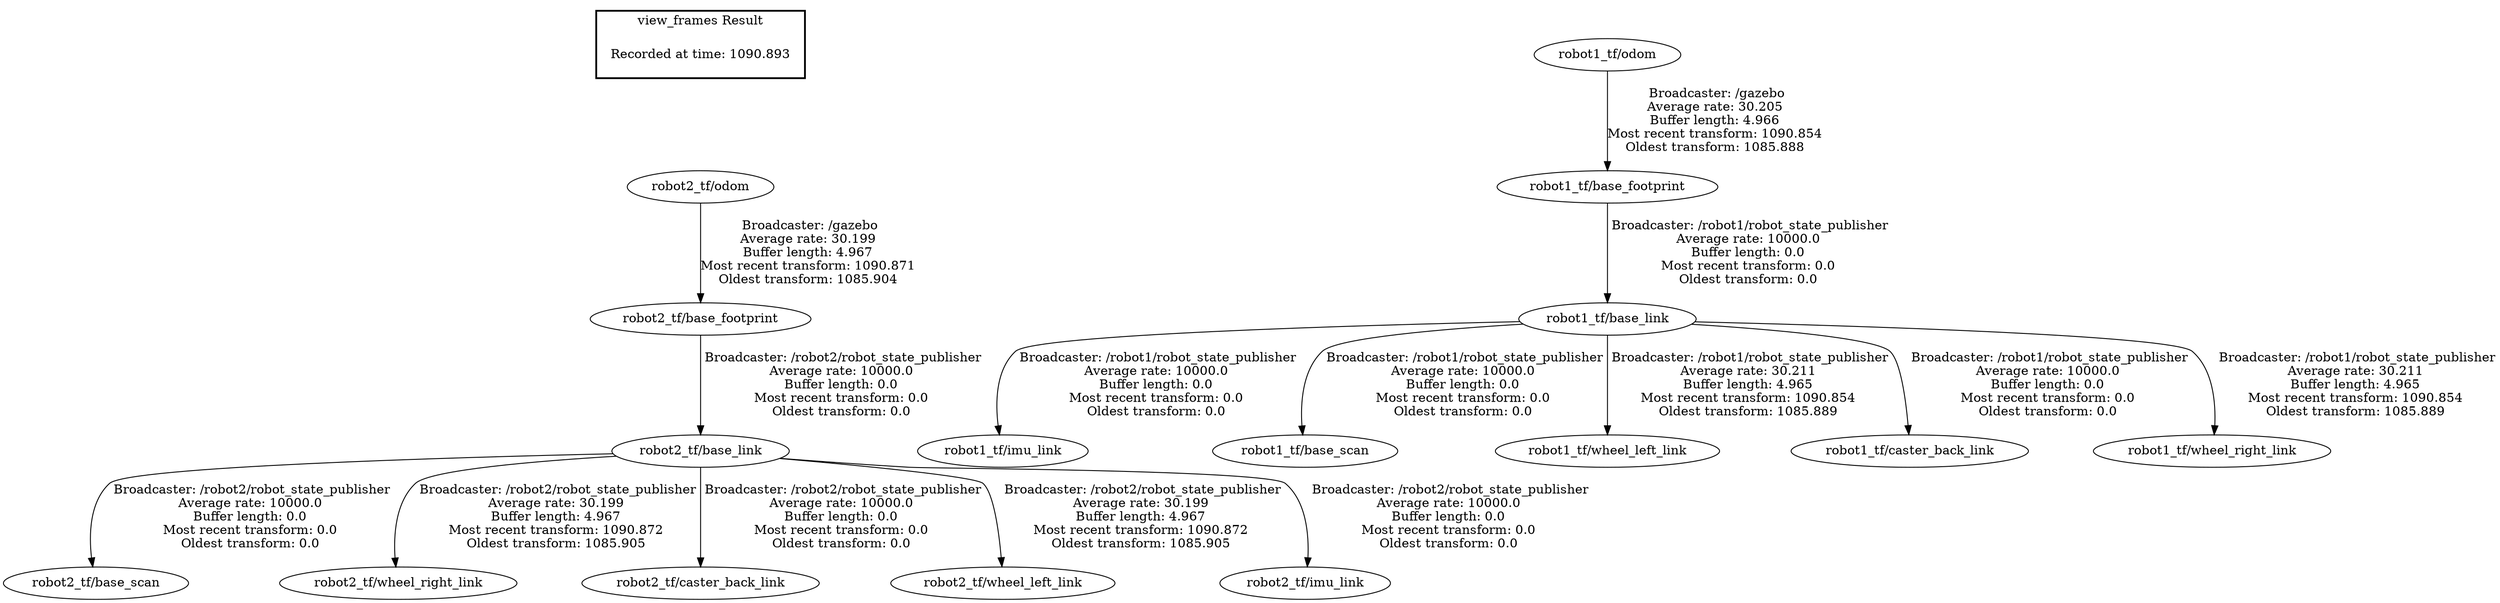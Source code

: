digraph G {
"robot2_tf/base_link" -> "robot2_tf/base_scan"[label=" Broadcaster: /robot2/robot_state_publisher\nAverage rate: 10000.0\nBuffer length: 0.0\nMost recent transform: 0.0\nOldest transform: 0.0\n"];
"robot1_tf/base_link" -> "robot1_tf/imu_link"[label=" Broadcaster: /robot1/robot_state_publisher\nAverage rate: 10000.0\nBuffer length: 0.0\nMost recent transform: 0.0\nOldest transform: 0.0\n"];
"robot1_tf/base_link" -> "robot1_tf/base_scan"[label=" Broadcaster: /robot1/robot_state_publisher\nAverage rate: 10000.0\nBuffer length: 0.0\nMost recent transform: 0.0\nOldest transform: 0.0\n"];
"robot1_tf/odom" -> "robot1_tf/base_footprint"[label=" Broadcaster: /gazebo\nAverage rate: 30.205\nBuffer length: 4.966\nMost recent transform: 1090.854\nOldest transform: 1085.888\n"];
"robot1_tf/base_link" -> "robot1_tf/wheel_left_link"[label=" Broadcaster: /robot1/robot_state_publisher\nAverage rate: 30.211\nBuffer length: 4.965\nMost recent transform: 1090.854\nOldest transform: 1085.889\n"];
"robot2_tf/base_link" -> "robot2_tf/wheel_right_link"[label=" Broadcaster: /robot2/robot_state_publisher\nAverage rate: 30.199\nBuffer length: 4.967\nMost recent transform: 1090.872\nOldest transform: 1085.905\n"];
"robot2_tf/base_footprint" -> "robot2_tf/base_link"[label=" Broadcaster: /robot2/robot_state_publisher\nAverage rate: 10000.0\nBuffer length: 0.0\nMost recent transform: 0.0\nOldest transform: 0.0\n"];
"robot1_tf/base_link" -> "robot1_tf/caster_back_link"[label=" Broadcaster: /robot1/robot_state_publisher\nAverage rate: 10000.0\nBuffer length: 0.0\nMost recent transform: 0.0\nOldest transform: 0.0\n"];
"robot2_tf/base_link" -> "robot2_tf/caster_back_link"[label=" Broadcaster: /robot2/robot_state_publisher\nAverage rate: 10000.0\nBuffer length: 0.0\nMost recent transform: 0.0\nOldest transform: 0.0\n"];
"robot2_tf/base_link" -> "robot2_tf/wheel_left_link"[label=" Broadcaster: /robot2/robot_state_publisher\nAverage rate: 30.199\nBuffer length: 4.967\nMost recent transform: 1090.872\nOldest transform: 1085.905\n"];
"robot1_tf/base_link" -> "robot1_tf/wheel_right_link"[label=" Broadcaster: /robot1/robot_state_publisher\nAverage rate: 30.211\nBuffer length: 4.965\nMost recent transform: 1090.854\nOldest transform: 1085.889\n"];
"robot2_tf/odom" -> "robot2_tf/base_footprint"[label=" Broadcaster: /gazebo\nAverage rate: 30.199\nBuffer length: 4.967\nMost recent transform: 1090.871\nOldest transform: 1085.904\n"];
"robot2_tf/base_link" -> "robot2_tf/imu_link"[label=" Broadcaster: /robot2/robot_state_publisher\nAverage rate: 10000.0\nBuffer length: 0.0\nMost recent transform: 0.0\nOldest transform: 0.0\n"];
"robot1_tf/base_footprint" -> "robot1_tf/base_link"[label=" Broadcaster: /robot1/robot_state_publisher\nAverage rate: 10000.0\nBuffer length: 0.0\nMost recent transform: 0.0\nOldest transform: 0.0\n"];
edge [style=invis];
 subgraph cluster_legend { style=bold; color=black; label ="view_frames Result";
"Recorded at time: 1090.893"[ shape=plaintext ] ;
}->"robot2_tf/odom";
}